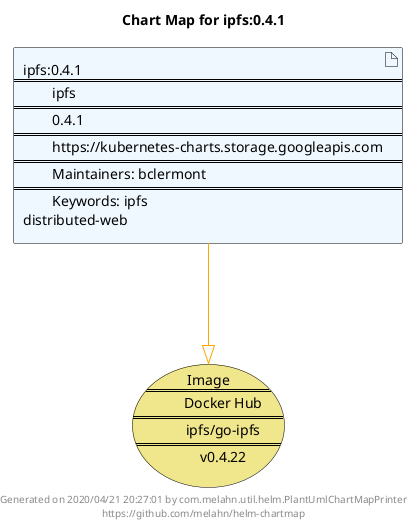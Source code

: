 @startuml
skinparam linetype ortho
skinparam backgroundColor white
skinparam usecaseBorderColor black
skinparam usecaseArrowColor LightSlateGray
skinparam artifactBorderColor black
skinparam artifactArrowColor LightSlateGray

title Chart Map for ipfs:0.4.1

'There is one referenced Helm Chart
artifact "ipfs:0.4.1\n====\n\tipfs\n====\n\t0.4.1\n====\n\thttps://kubernetes-charts.storage.googleapis.com\n====\n\tMaintainers: bclermont\n====\n\tKeywords: ipfs\ndistributed-web" as ipfs_0_4_1 #AliceBlue

'There is one referenced Docker Image
usecase "Image\n====\n\tDocker Hub\n====\n\tipfs/go-ipfs\n====\n\tv0.4.22" as ipfs_go_ipfs_v0_4_22 #Khaki

'Chart Dependencies
ipfs_0_4_1--[#orange]-|>ipfs_go_ipfs_v0_4_22

center footer Generated on 2020/04/21 20:27:01 by com.melahn.util.helm.PlantUmlChartMapPrinter\nhttps://github.com/melahn/helm-chartmap
@enduml
